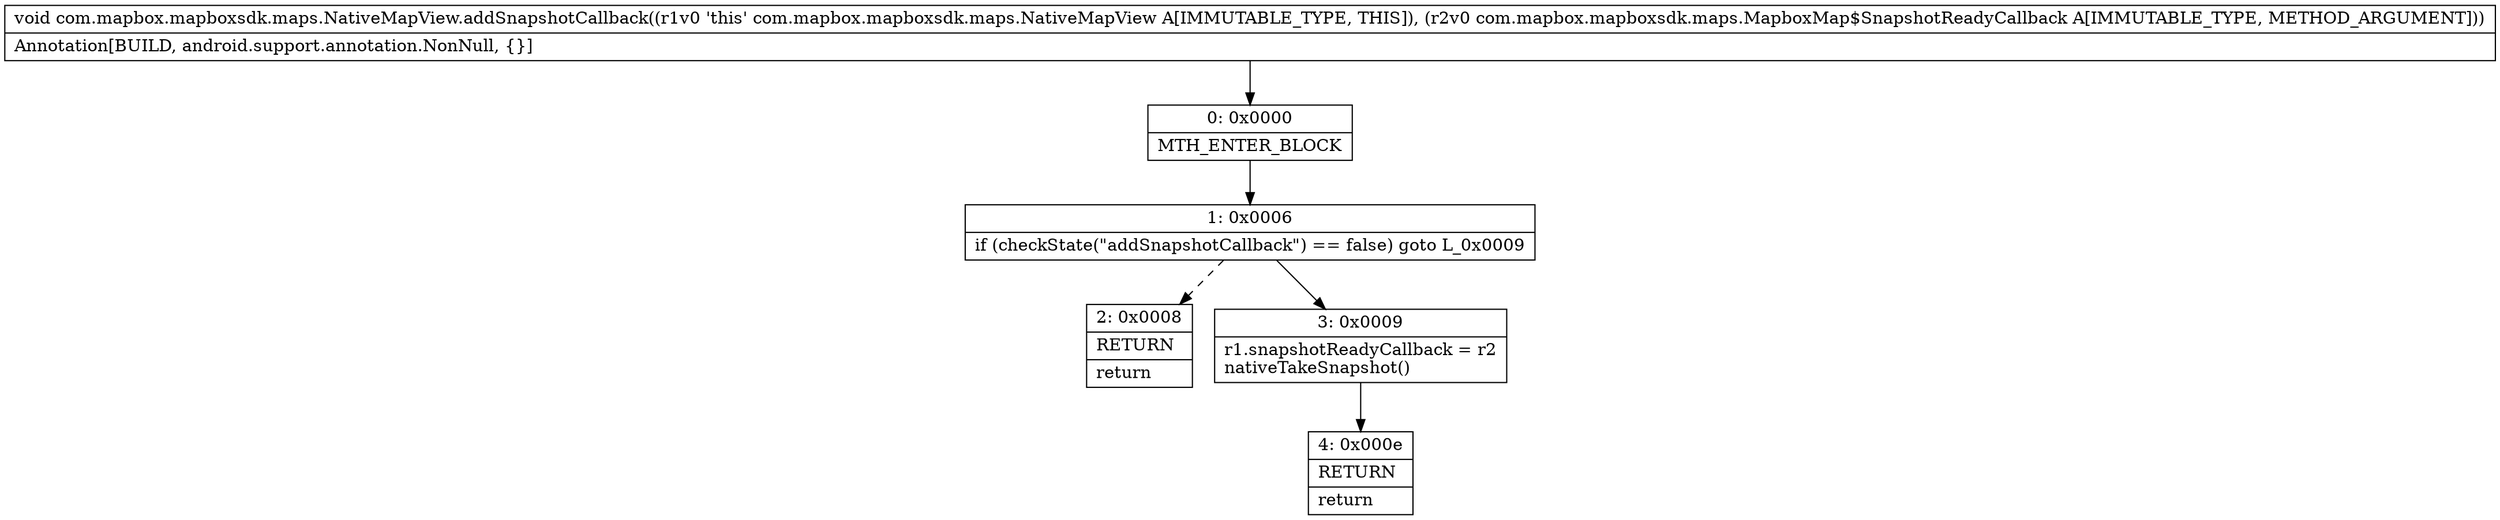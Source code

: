 digraph "CFG forcom.mapbox.mapboxsdk.maps.NativeMapView.addSnapshotCallback(Lcom\/mapbox\/mapboxsdk\/maps\/MapboxMap$SnapshotReadyCallback;)V" {
Node_0 [shape=record,label="{0\:\ 0x0000|MTH_ENTER_BLOCK\l}"];
Node_1 [shape=record,label="{1\:\ 0x0006|if (checkState(\"addSnapshotCallback\") == false) goto L_0x0009\l}"];
Node_2 [shape=record,label="{2\:\ 0x0008|RETURN\l|return\l}"];
Node_3 [shape=record,label="{3\:\ 0x0009|r1.snapshotReadyCallback = r2\lnativeTakeSnapshot()\l}"];
Node_4 [shape=record,label="{4\:\ 0x000e|RETURN\l|return\l}"];
MethodNode[shape=record,label="{void com.mapbox.mapboxsdk.maps.NativeMapView.addSnapshotCallback((r1v0 'this' com.mapbox.mapboxsdk.maps.NativeMapView A[IMMUTABLE_TYPE, THIS]), (r2v0 com.mapbox.mapboxsdk.maps.MapboxMap$SnapshotReadyCallback A[IMMUTABLE_TYPE, METHOD_ARGUMENT]))  | Annotation[BUILD, android.support.annotation.NonNull, \{\}]\l}"];
MethodNode -> Node_0;
Node_0 -> Node_1;
Node_1 -> Node_2[style=dashed];
Node_1 -> Node_3;
Node_3 -> Node_4;
}

